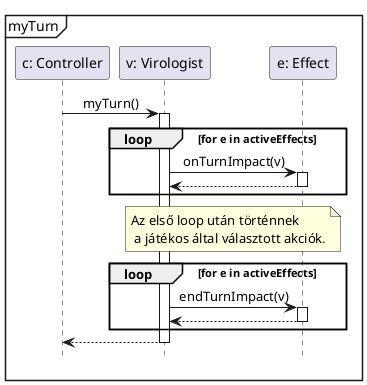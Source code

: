 @startuml

hide footbox
skinparam sequenceMessageAlign center

mainframe myTurn

participant "c: Controller" as c
participant "v: Virologist" as v
participant "e: Effect" as e
c -> v ++ : myTurn()
    loop for e in activeEffects
        v -> e ++ : onTurnImpact(v)
        return
    end
    note over v,e: Az első loop után történnek\n a játékos által választott akciók.
    loop for e in activeEffects
        v -> e ++ : endTurnImpact(v)
        return
    end

return
@enduml